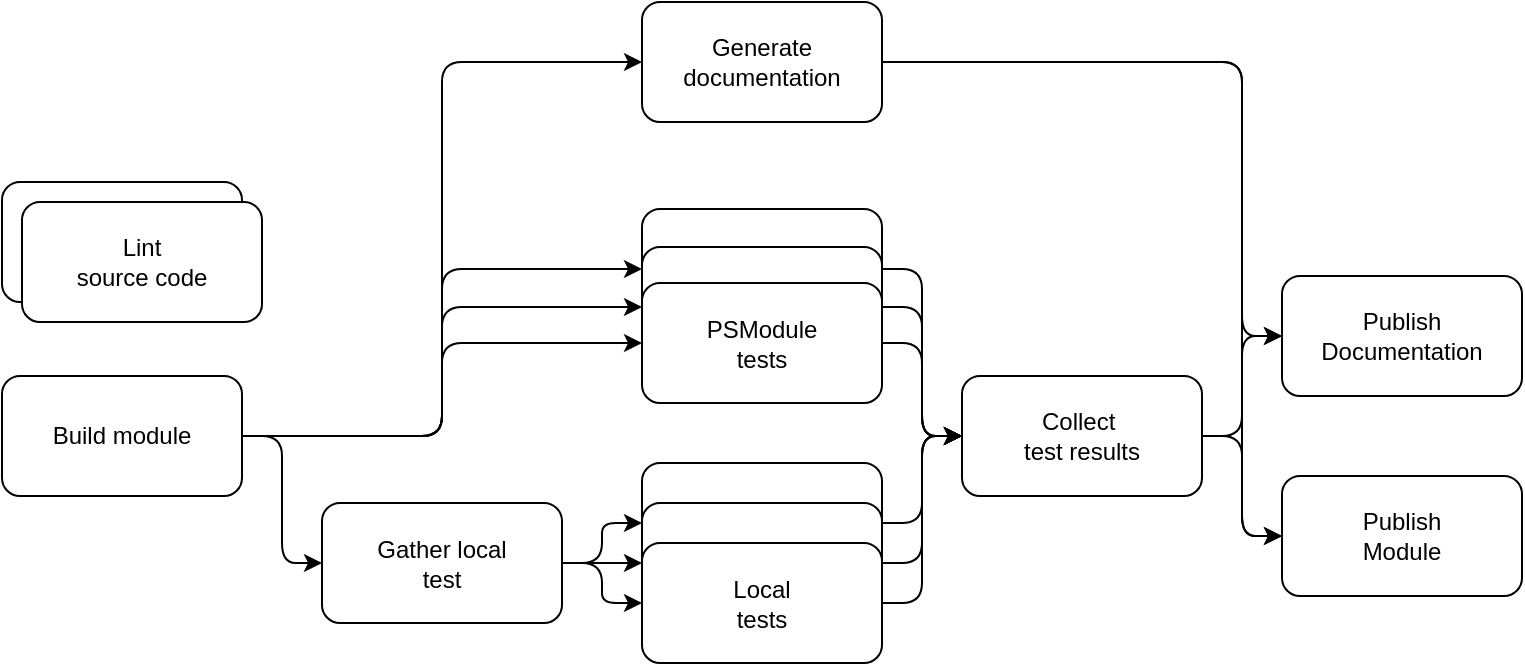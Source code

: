 <mxfile version="26.0.9">
  <diagram name="Page-1" id="AVgqyzCaT5g_HGF3t2XU">
    <mxGraphModel dx="915" dy="823" grid="1" gridSize="10" guides="1" tooltips="1" connect="1" arrows="1" fold="1" page="1" pageScale="1" pageWidth="850" pageHeight="1100" math="0" shadow="0">
      <root>
        <mxCell id="0" />
        <mxCell id="1" parent="0" />
        <mxCell id="5" style="edgeStyle=orthogonalEdgeStyle;html=1;entryX=0;entryY=0.5;entryDx=0;entryDy=0;rounded=1;curved=0;" parent="1" source="pFe5YTL7qQIc07WUC1TG-1" target="2" edge="1">
          <mxGeometry relative="1" as="geometry" />
        </mxCell>
        <mxCell id="6" style="edgeStyle=orthogonalEdgeStyle;html=1;entryX=0;entryY=0.5;entryDx=0;entryDy=0;rounded=1;curved=0;" parent="1" source="pFe5YTL7qQIc07WUC1TG-1" target="3" edge="1">
          <mxGeometry relative="1" as="geometry" />
        </mxCell>
        <mxCell id="7" style="edgeStyle=orthogonalEdgeStyle;html=1;entryX=0;entryY=0.5;entryDx=0;entryDy=0;rounded=1;curved=0;" parent="1" source="pFe5YTL7qQIc07WUC1TG-1" target="4" edge="1">
          <mxGeometry relative="1" as="geometry" />
        </mxCell>
        <mxCell id="8" style="edgeStyle=orthogonalEdgeStyle;html=1;entryX=0;entryY=0.5;entryDx=0;entryDy=0;rounded=1;curved=0;" parent="1" source="pFe5YTL7qQIc07WUC1TG-1" target="pFe5YTL7qQIc07WUC1TG-2" edge="1">
          <mxGeometry relative="1" as="geometry" />
        </mxCell>
        <mxCell id="14" style="edgeStyle=orthogonalEdgeStyle;html=1;entryX=0;entryY=0.5;entryDx=0;entryDy=0;rounded=1;curved=0;" parent="1" source="pFe5YTL7qQIc07WUC1TG-1" target="13" edge="1">
          <mxGeometry relative="1" as="geometry" />
        </mxCell>
        <mxCell id="pFe5YTL7qQIc07WUC1TG-1" value="Build module" style="rounded=1;whiteSpace=wrap;html=1;" parent="1" vertex="1">
          <mxGeometry x="80" y="327" width="120" height="60" as="geometry" />
        </mxCell>
        <mxCell id="pFe5YTL7qQIc07WUC1TG-6" style="edgeStyle=orthogonalEdgeStyle;rounded=1;orthogonalLoop=1;jettySize=auto;html=1;entryX=0;entryY=0.5;entryDx=0;entryDy=0;curved=0;" parent="1" source="pFe5YTL7qQIc07WUC1TG-2" target="pFe5YTL7qQIc07WUC1TG-4" edge="1">
          <mxGeometry relative="1" as="geometry" />
        </mxCell>
        <mxCell id="pFe5YTL7qQIc07WUC1TG-7" style="edgeStyle=orthogonalEdgeStyle;rounded=1;orthogonalLoop=1;jettySize=auto;html=1;entryX=0;entryY=0.5;entryDx=0;entryDy=0;curved=0;" parent="1" source="pFe5YTL7qQIc07WUC1TG-2" target="pFe5YTL7qQIc07WUC1TG-3" edge="1">
          <mxGeometry relative="1" as="geometry" />
        </mxCell>
        <mxCell id="pFe5YTL7qQIc07WUC1TG-8" style="edgeStyle=orthogonalEdgeStyle;rounded=1;orthogonalLoop=1;jettySize=auto;html=1;entryX=0;entryY=0.5;entryDx=0;entryDy=0;curved=0;" parent="1" source="pFe5YTL7qQIc07WUC1TG-2" target="pFe5YTL7qQIc07WUC1TG-5" edge="1">
          <mxGeometry relative="1" as="geometry" />
        </mxCell>
        <mxCell id="pFe5YTL7qQIc07WUC1TG-2" value="Gather local&lt;br&gt;&lt;span style=&quot;background-color: transparent;&quot;&gt;test&lt;/span&gt;" style="rounded=1;whiteSpace=wrap;html=1;" parent="1" vertex="1">
          <mxGeometry x="240" y="390.5" width="120" height="60" as="geometry" />
        </mxCell>
        <mxCell id="pFe5YTL7qQIc07WUC1TG-11" style="edgeStyle=orthogonalEdgeStyle;rounded=1;orthogonalLoop=1;jettySize=auto;html=1;entryX=0;entryY=0.5;entryDx=0;entryDy=0;curved=0;" parent="1" source="pFe5YTL7qQIc07WUC1TG-3" target="pFe5YTL7qQIc07WUC1TG-10" edge="1">
          <mxGeometry relative="1" as="geometry" />
        </mxCell>
        <mxCell id="pFe5YTL7qQIc07WUC1TG-3" value="Run test A" style="rounded=1;whiteSpace=wrap;html=1;" parent="1" vertex="1">
          <mxGeometry x="400" y="370.5" width="120" height="60" as="geometry" />
        </mxCell>
        <mxCell id="pFe5YTL7qQIc07WUC1TG-13" style="edgeStyle=orthogonalEdgeStyle;rounded=1;orthogonalLoop=1;jettySize=auto;html=1;entryX=0;entryY=0.5;entryDx=0;entryDy=0;curved=0;" parent="1" source="pFe5YTL7qQIc07WUC1TG-4" target="pFe5YTL7qQIc07WUC1TG-10" edge="1">
          <mxGeometry relative="1" as="geometry" />
        </mxCell>
        <mxCell id="pFe5YTL7qQIc07WUC1TG-4" value="Run test B" style="rounded=1;whiteSpace=wrap;html=1;" parent="1" vertex="1">
          <mxGeometry x="400" y="390.5" width="120" height="60" as="geometry" />
        </mxCell>
        <mxCell id="pFe5YTL7qQIc07WUC1TG-12" style="edgeStyle=orthogonalEdgeStyle;rounded=1;orthogonalLoop=1;jettySize=auto;html=1;entryX=0;entryY=0.5;entryDx=0;entryDy=0;curved=0;" parent="1" source="pFe5YTL7qQIc07WUC1TG-5" target="pFe5YTL7qQIc07WUC1TG-10" edge="1">
          <mxGeometry relative="1" as="geometry" />
        </mxCell>
        <mxCell id="pFe5YTL7qQIc07WUC1TG-5" value="Local&lt;div&gt;tests&lt;/div&gt;" style="rounded=1;whiteSpace=wrap;html=1;" parent="1" vertex="1">
          <mxGeometry x="400" y="410.5" width="120" height="60" as="geometry" />
        </mxCell>
        <mxCell id="19" style="edgeStyle=orthogonalEdgeStyle;html=1;entryX=0;entryY=0.5;entryDx=0;entryDy=0;rounded=1;curved=0;" parent="1" source="pFe5YTL7qQIc07WUC1TG-10" target="16" edge="1">
          <mxGeometry relative="1" as="geometry" />
        </mxCell>
        <mxCell id="20" style="edgeStyle=orthogonalEdgeStyle;html=1;entryX=0;entryY=0.5;entryDx=0;entryDy=0;rounded=1;curved=0;" parent="1" source="pFe5YTL7qQIc07WUC1TG-10" target="15" edge="1">
          <mxGeometry relative="1" as="geometry" />
        </mxCell>
        <mxCell id="pFe5YTL7qQIc07WUC1TG-10" value="Collect&amp;nbsp;&lt;div&gt;test results&lt;/div&gt;" style="rounded=1;whiteSpace=wrap;html=1;" parent="1" vertex="1">
          <mxGeometry x="560" y="327" width="120" height="60" as="geometry" />
        </mxCell>
        <mxCell id="pFe5YTL7qQIc07WUC1TG-14" value="Run test A" style="rounded=1;whiteSpace=wrap;html=1;" parent="1" vertex="1">
          <mxGeometry x="80" y="230" width="120" height="60" as="geometry" />
        </mxCell>
        <mxCell id="pFe5YTL7qQIc07WUC1TG-17" value="Lint&lt;div&gt;source code&lt;/div&gt;" style="rounded=1;whiteSpace=wrap;html=1;" parent="1" vertex="1">
          <mxGeometry x="90" y="240" width="120" height="60" as="geometry" />
        </mxCell>
        <mxCell id="9" style="edgeStyle=orthogonalEdgeStyle;html=1;entryX=0;entryY=0.5;entryDx=0;entryDy=0;exitX=1;exitY=0.5;exitDx=0;exitDy=0;rounded=1;curved=0;" parent="1" source="2" target="pFe5YTL7qQIc07WUC1TG-10" edge="1">
          <mxGeometry relative="1" as="geometry" />
        </mxCell>
        <mxCell id="2" value="Run test A" style="rounded=1;whiteSpace=wrap;html=1;" parent="1" vertex="1">
          <mxGeometry x="400" y="243.5" width="120" height="60" as="geometry" />
        </mxCell>
        <mxCell id="10" style="edgeStyle=orthogonalEdgeStyle;html=1;exitX=1;exitY=0.5;exitDx=0;exitDy=0;rounded=1;entryX=0;entryY=0.5;entryDx=0;entryDy=0;curved=0;" parent="1" source="3" target="pFe5YTL7qQIc07WUC1TG-10" edge="1">
          <mxGeometry relative="1" as="geometry">
            <mxPoint x="620" y="357" as="targetPoint" />
          </mxGeometry>
        </mxCell>
        <mxCell id="3" value="Run test B" style="rounded=1;whiteSpace=wrap;html=1;" parent="1" vertex="1">
          <mxGeometry x="400" y="262.5" width="120" height="60" as="geometry" />
        </mxCell>
        <mxCell id="11" style="edgeStyle=orthogonalEdgeStyle;html=1;exitX=1;exitY=0.5;exitDx=0;exitDy=0;rounded=1;entryX=0;entryY=0.5;entryDx=0;entryDy=0;curved=0;" parent="1" source="4" target="pFe5YTL7qQIc07WUC1TG-10" edge="1">
          <mxGeometry relative="1" as="geometry">
            <mxPoint x="620" y="357" as="targetPoint" />
          </mxGeometry>
        </mxCell>
        <mxCell id="4" value="PSModule&lt;div&gt;t&lt;span style=&quot;background-color: transparent;&quot;&gt;ests&lt;/span&gt;&lt;/div&gt;" style="rounded=1;whiteSpace=wrap;html=1;" parent="1" vertex="1">
          <mxGeometry x="400" y="280.5" width="120" height="60" as="geometry" />
        </mxCell>
        <mxCell id="17" style="edgeStyle=orthogonalEdgeStyle;html=1;entryX=0;entryY=0.5;entryDx=0;entryDy=0;rounded=1;curved=0;" parent="1" source="13" target="15" edge="1">
          <mxGeometry relative="1" as="geometry">
            <Array as="points">
              <mxPoint x="700" y="170" />
              <mxPoint x="700" y="307" />
            </Array>
          </mxGeometry>
        </mxCell>
        <mxCell id="18" style="edgeStyle=orthogonalEdgeStyle;html=1;entryX=0;entryY=0.5;entryDx=0;entryDy=0;rounded=1;curved=0;" parent="1" source="13" target="16" edge="1">
          <mxGeometry relative="1" as="geometry">
            <Array as="points">
              <mxPoint x="700" y="170" />
              <mxPoint x="700" y="407" />
            </Array>
          </mxGeometry>
        </mxCell>
        <mxCell id="13" value="Generate&lt;div&gt;documentation&lt;/div&gt;" style="rounded=1;whiteSpace=wrap;html=1;" parent="1" vertex="1">
          <mxGeometry x="400" y="140" width="120" height="60" as="geometry" />
        </mxCell>
        <mxCell id="15" value="Publish&lt;div&gt;Documentation&lt;/div&gt;" style="rounded=1;whiteSpace=wrap;html=1;" parent="1" vertex="1">
          <mxGeometry x="720" y="277" width="120" height="60" as="geometry" />
        </mxCell>
        <mxCell id="16" value="Publish&lt;div&gt;Module&lt;/div&gt;" style="rounded=1;whiteSpace=wrap;html=1;" parent="1" vertex="1">
          <mxGeometry x="720" y="377" width="120" height="60" as="geometry" />
        </mxCell>
      </root>
    </mxGraphModel>
  </diagram>
</mxfile>

